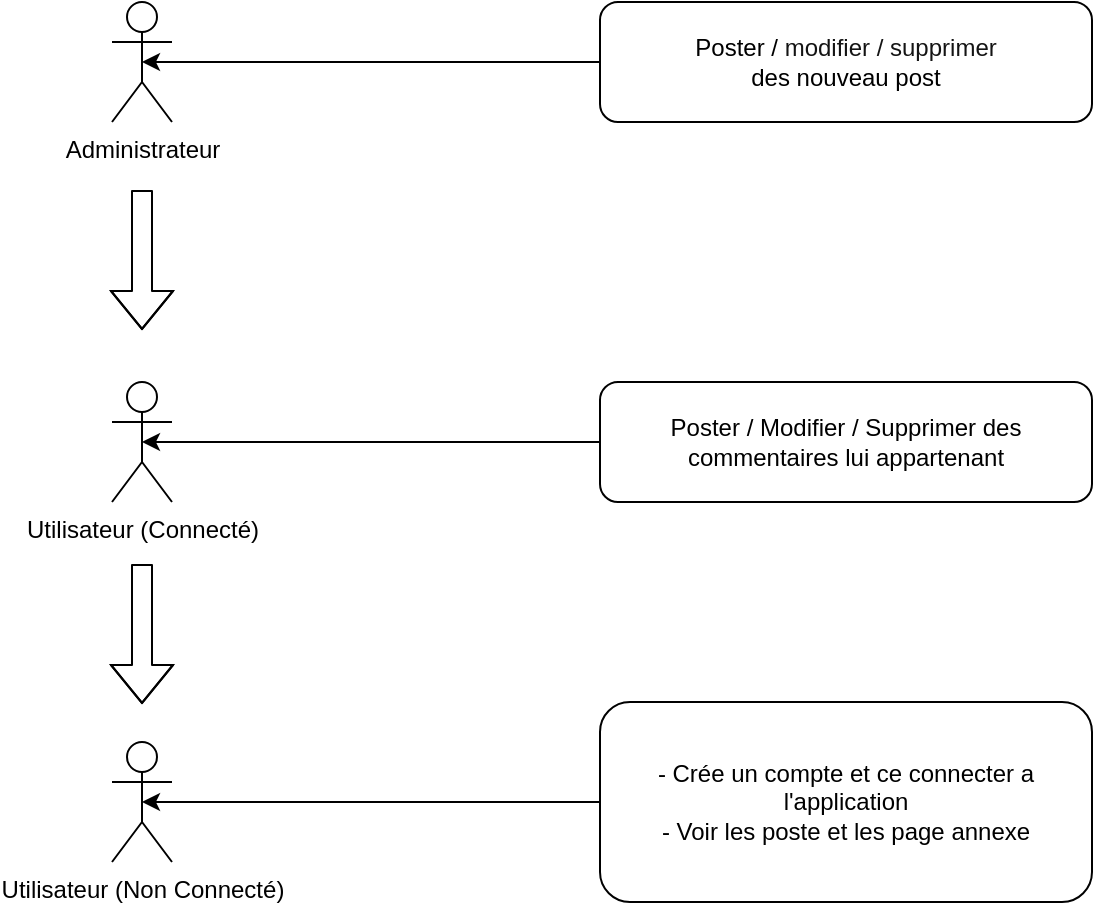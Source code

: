 <mxfile version="14.7.7" type="device"><diagram id="6bxUz2pLKe7zN0YHk0uX" name="Page-1"><mxGraphModel dx="1422" dy="762" grid="1" gridSize="10" guides="1" tooltips="1" connect="1" arrows="1" fold="1" page="1" pageScale="1" pageWidth="827" pageHeight="1169" math="0" shadow="0"><root><mxCell id="0"/><mxCell id="1" parent="0"/><mxCell id="JxyHHT6LMVPI60FzdNsw-1" value="Administrateur" style="shape=umlActor;verticalLabelPosition=bottom;verticalAlign=top;html=1;outlineConnect=0;" vertex="1" parent="1"><mxGeometry x="110" y="90" width="30" height="60" as="geometry"/></mxCell><mxCell id="JxyHHT6LMVPI60FzdNsw-2" value="Utilisateur (Connecté)" style="shape=umlActor;verticalLabelPosition=bottom;verticalAlign=top;html=1;outlineConnect=0;" vertex="1" parent="1"><mxGeometry x="110" y="280" width="30" height="60" as="geometry"/></mxCell><mxCell id="JxyHHT6LMVPI60FzdNsw-4" value="Utilisateur (Non Connecté)" style="shape=umlActor;verticalLabelPosition=bottom;verticalAlign=top;html=1;outlineConnect=0;" vertex="1" parent="1"><mxGeometry x="110" y="460" width="30" height="60" as="geometry"/></mxCell><mxCell id="JxyHHT6LMVPI60FzdNsw-5" value="" style="shape=flexArrow;endArrow=classic;html=1;" edge="1" parent="1"><mxGeometry width="50" height="50" relative="1" as="geometry"><mxPoint x="125" y="184" as="sourcePoint"/><mxPoint x="125" y="254" as="targetPoint"/><Array as="points"><mxPoint x="125" y="224"/></Array></mxGeometry></mxCell><mxCell id="JxyHHT6LMVPI60FzdNsw-6" value="" style="shape=flexArrow;endArrow=classic;html=1;" edge="1" parent="1"><mxGeometry width="50" height="50" relative="1" as="geometry"><mxPoint x="125" y="371" as="sourcePoint"/><mxPoint x="125" y="441" as="targetPoint"/><Array as="points"><mxPoint x="125" y="411"/></Array></mxGeometry></mxCell><mxCell id="JxyHHT6LMVPI60FzdNsw-12" style="edgeStyle=orthogonalEdgeStyle;rounded=0;orthogonalLoop=1;jettySize=auto;html=1;entryX=0.5;entryY=0.5;entryDx=0;entryDy=0;entryPerimeter=0;" edge="1" parent="1" source="JxyHHT6LMVPI60FzdNsw-7" target="JxyHHT6LMVPI60FzdNsw-4"><mxGeometry relative="1" as="geometry"/></mxCell><mxCell id="JxyHHT6LMVPI60FzdNsw-7" value="- Crée un compte et ce connecter a l'application&lt;br&gt;- Voir les poste et les page annexe" style="rounded=1;whiteSpace=wrap;html=1;" vertex="1" parent="1"><mxGeometry x="354" y="440" width="246" height="100" as="geometry"/></mxCell><mxCell id="JxyHHT6LMVPI60FzdNsw-11" style="edgeStyle=orthogonalEdgeStyle;rounded=0;orthogonalLoop=1;jettySize=auto;html=1;entryX=0.5;entryY=0.5;entryDx=0;entryDy=0;entryPerimeter=0;" edge="1" parent="1" source="JxyHHT6LMVPI60FzdNsw-8" target="JxyHHT6LMVPI60FzdNsw-2"><mxGeometry relative="1" as="geometry"/></mxCell><mxCell id="JxyHHT6LMVPI60FzdNsw-8" value="Poster / Modifier / Supprimer des commentaires lui appartenant" style="rounded=1;whiteSpace=wrap;html=1;" vertex="1" parent="1"><mxGeometry x="354" y="280" width="246" height="60" as="geometry"/></mxCell><mxCell id="JxyHHT6LMVPI60FzdNsw-10" style="edgeStyle=orthogonalEdgeStyle;rounded=0;orthogonalLoop=1;jettySize=auto;html=1;entryX=0.5;entryY=0.5;entryDx=0;entryDy=0;entryPerimeter=0;" edge="1" parent="1" source="JxyHHT6LMVPI60FzdNsw-9" target="JxyHHT6LMVPI60FzdNsw-1"><mxGeometry relative="1" as="geometry"/></mxCell><mxCell id="JxyHHT6LMVPI60FzdNsw-9" value="&lt;font style=&quot;font-size: 12px&quot;&gt;Poster /&amp;nbsp;&lt;span style=&quot;color: rgba(0 , 0 , 0 , 0.92) ; text-align: left ; background-color: rgb(255 , 255 , 255)&quot;&gt;modifier / supprimer&lt;/span&gt;&lt;/font&gt;&lt;br&gt;&amp;nbsp;des nouveau post&amp;nbsp;" style="rounded=1;whiteSpace=wrap;html=1;" vertex="1" parent="1"><mxGeometry x="354" y="90" width="246" height="60" as="geometry"/></mxCell></root></mxGraphModel></diagram></mxfile>